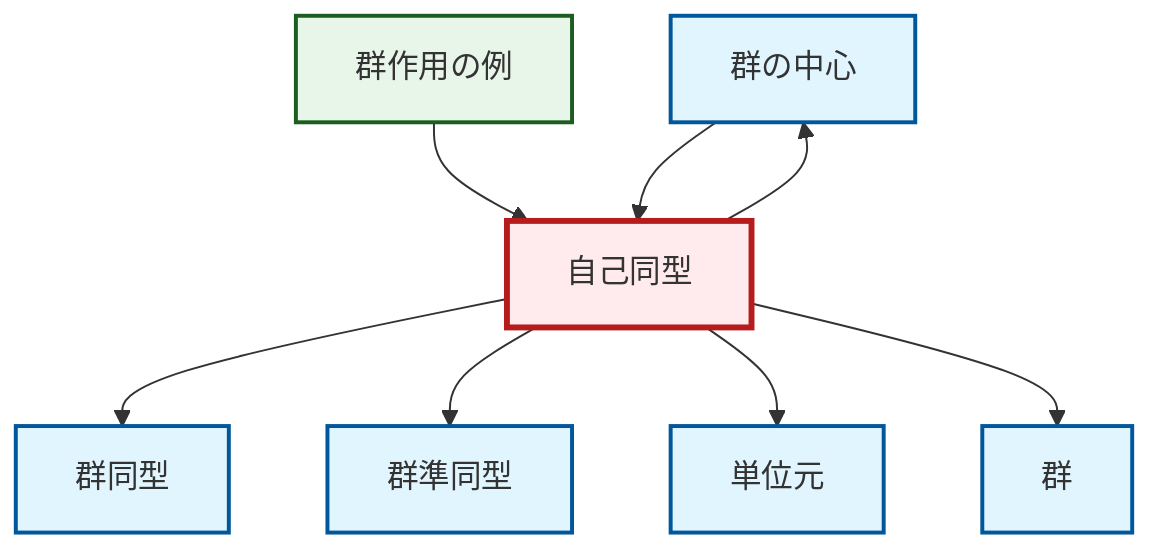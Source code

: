 graph TD
    classDef definition fill:#e1f5fe,stroke:#01579b,stroke-width:2px
    classDef theorem fill:#f3e5f5,stroke:#4a148c,stroke-width:2px
    classDef axiom fill:#fff3e0,stroke:#e65100,stroke-width:2px
    classDef example fill:#e8f5e9,stroke:#1b5e20,stroke-width:2px
    classDef current fill:#ffebee,stroke:#b71c1c,stroke-width:3px
    def-identity-element["単位元"]:::definition
    def-center-of-group["群の中心"]:::definition
    def-homomorphism["群準同型"]:::definition
    def-group["群"]:::definition
    ex-group-action-examples["群作用の例"]:::example
    def-automorphism["自己同型"]:::definition
    def-isomorphism["群同型"]:::definition
    ex-group-action-examples --> def-automorphism
    def-automorphism --> def-isomorphism
    def-automorphism --> def-homomorphism
    def-center-of-group --> def-automorphism
    def-automorphism --> def-identity-element
    def-automorphism --> def-center-of-group
    def-automorphism --> def-group
    class def-automorphism current